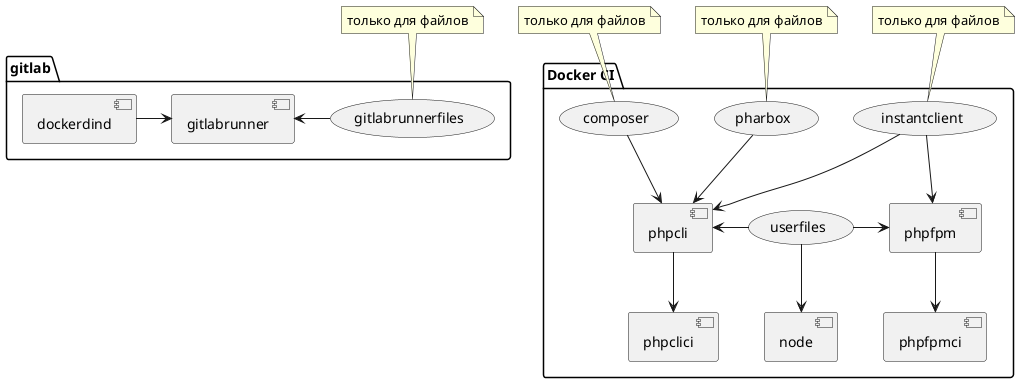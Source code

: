 @startuml

package "gitlab" {
  [dockerdind] -> [gitlabrunner]
  [gitlabrunner] <- (gitlabrunnerfiles)
}

package "Docker CI" {
  (pharbox) --> [phpcli]
  (composer) --> [phpcli]
  (instantclient) --> [phpcli]
  [phpcli] <- (userfiles)
  [instantclient]--> [phpfpm]
  (userfiles) -> [phpfpm]
  [phpfpm] --> [phpfpmci]
  [phpcli] --> [phpclici]
  (userfiles) --> [node]
}

note top of gitlabrunnerfiles : только для файлов
note top of composer : только для файлов
note top of pharbox : только для файлов
note top of instantclient : только для файлов

@enduml